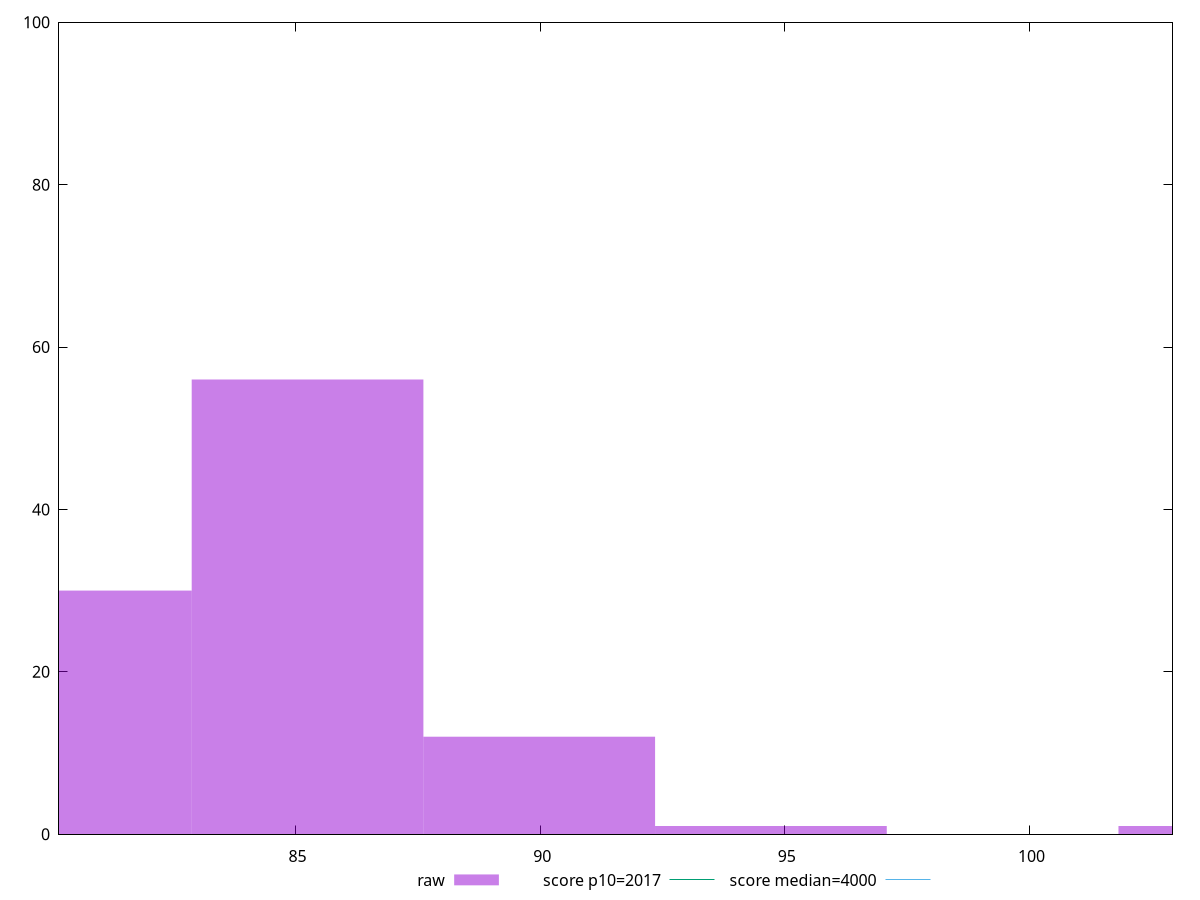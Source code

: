 reset

$raw <<EOF
85.24425386366514 56
80.5084619823504 30
94.71583762629459 1
89.98004574497986 12
104.18742138892405 1
EOF

set key outside below
set boxwidth 4.7357918813147295
set xrange [80.164:102.92399999999999]
set yrange [0:100]
set style fill transparent solid 0.5 noborder

set parametric
set terminal svg size 640, 490 enhanced background rgb 'white'
set output "report_00007_2020-12-11T15:55:29.892Z/mainthread-work-breakdown/samples/empty/raw/histogram.svg"

plot $raw title "raw" with boxes, \
     2017,t title "score p10=2017", \
     4000,t title "score median=4000"

reset
